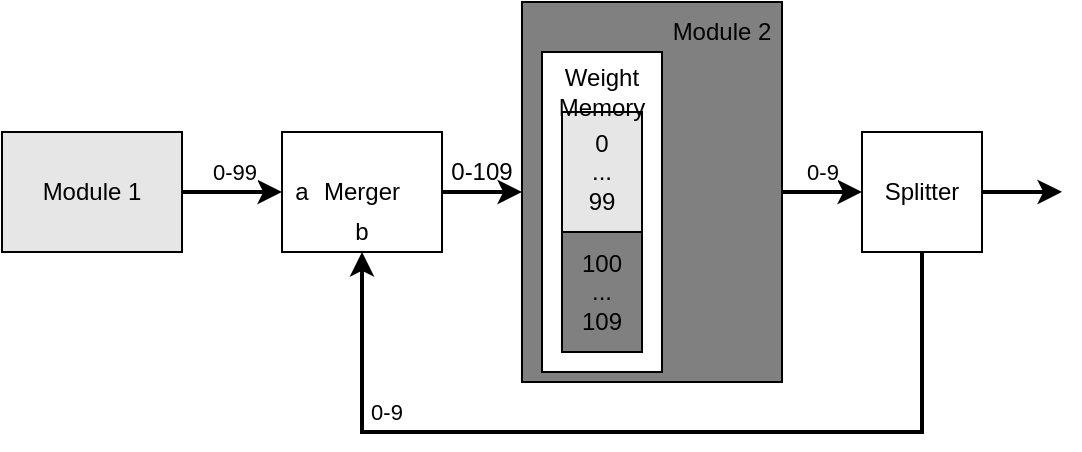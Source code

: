 <mxfile version="26.1.1">
  <diagram name="Page-1" id="9M76-wn4QfmOuXm2PRS8">
    <mxGraphModel dx="941" dy="528" grid="1" gridSize="10" guides="1" tooltips="1" connect="1" arrows="1" fold="1" page="1" pageScale="1" pageWidth="850" pageHeight="1100" math="0" shadow="0">
      <root>
        <mxCell id="0" />
        <mxCell id="1" parent="0" />
        <mxCell id="qSQEcoE8rJS64psuz6hz-24" style="edgeStyle=orthogonalEdgeStyle;rounded=0;orthogonalLoop=1;jettySize=auto;html=1;exitX=1;exitY=0.5;exitDx=0;exitDy=0;entryX=0;entryY=0.5;entryDx=0;entryDy=0;strokeWidth=2;" edge="1" parent="1" source="qSQEcoE8rJS64psuz6hz-2" target="qSQEcoE8rJS64psuz6hz-8">
          <mxGeometry relative="1" as="geometry" />
        </mxCell>
        <mxCell id="qSQEcoE8rJS64psuz6hz-25" value="0-9" style="edgeLabel;html=1;align=center;verticalAlign=middle;resizable=0;points=[];" vertex="1" connectable="0" parent="qSQEcoE8rJS64psuz6hz-24">
          <mxGeometry x="0.157" y="-1" relative="1" as="geometry">
            <mxPoint x="-3" y="-11" as="offset" />
          </mxGeometry>
        </mxCell>
        <mxCell id="qSQEcoE8rJS64psuz6hz-2" value="" style="rounded=0;whiteSpace=wrap;html=1;fillColor=#808080;" vertex="1" parent="1">
          <mxGeometry x="430" y="235" width="130" height="190" as="geometry" />
        </mxCell>
        <mxCell id="qSQEcoE8rJS64psuz6hz-16" value="" style="rounded=0;whiteSpace=wrap;html=1;" vertex="1" parent="1">
          <mxGeometry x="440" y="260" width="60" height="160" as="geometry" />
        </mxCell>
        <mxCell id="qSQEcoE8rJS64psuz6hz-5" style="edgeStyle=orthogonalEdgeStyle;rounded=0;orthogonalLoop=1;jettySize=auto;html=1;exitX=1;exitY=0.5;exitDx=0;exitDy=0;entryX=0;entryY=0.5;entryDx=0;entryDy=0;strokeWidth=2;" edge="1" parent="1" source="qSQEcoE8rJS64psuz6hz-1" target="qSQEcoE8rJS64psuz6hz-3">
          <mxGeometry relative="1" as="geometry" />
        </mxCell>
        <mxCell id="qSQEcoE8rJS64psuz6hz-6" value="0-99" style="edgeLabel;html=1;align=center;verticalAlign=middle;resizable=0;points=[];" vertex="1" connectable="0" parent="qSQEcoE8rJS64psuz6hz-5">
          <mxGeometry x="-0.077" y="-1" relative="1" as="geometry">
            <mxPoint x="3" y="-11" as="offset" />
          </mxGeometry>
        </mxCell>
        <mxCell id="qSQEcoE8rJS64psuz6hz-1" value="Module 1" style="rounded=0;whiteSpace=wrap;html=1;fillColor=#E6E6E6;" vertex="1" parent="1">
          <mxGeometry x="170" y="300" width="90" height="60" as="geometry" />
        </mxCell>
        <mxCell id="qSQEcoE8rJS64psuz6hz-19" style="edgeStyle=orthogonalEdgeStyle;rounded=0;orthogonalLoop=1;jettySize=auto;html=1;exitX=1;exitY=0.5;exitDx=0;exitDy=0;entryX=0;entryY=0.5;entryDx=0;entryDy=0;strokeWidth=2;" edge="1" parent="1" source="qSQEcoE8rJS64psuz6hz-3" target="qSQEcoE8rJS64psuz6hz-2">
          <mxGeometry relative="1" as="geometry" />
        </mxCell>
        <mxCell id="qSQEcoE8rJS64psuz6hz-3" value="Merger" style="rounded=0;whiteSpace=wrap;html=1;" vertex="1" parent="1">
          <mxGeometry x="310" y="300" width="80" height="60" as="geometry" />
        </mxCell>
        <mxCell id="qSQEcoE8rJS64psuz6hz-11" style="edgeStyle=orthogonalEdgeStyle;rounded=0;orthogonalLoop=1;jettySize=auto;html=1;exitX=0.5;exitY=1;exitDx=0;exitDy=0;entryX=0.5;entryY=1;entryDx=0;entryDy=0;strokeWidth=2;" edge="1" parent="1" source="qSQEcoE8rJS64psuz6hz-8" target="qSQEcoE8rJS64psuz6hz-3">
          <mxGeometry relative="1" as="geometry">
            <Array as="points">
              <mxPoint x="630" y="450" />
              <mxPoint x="350" y="450" />
            </Array>
          </mxGeometry>
        </mxCell>
        <mxCell id="qSQEcoE8rJS64psuz6hz-12" value="0-9" style="edgeLabel;html=1;align=center;verticalAlign=middle;resizable=0;points=[];" vertex="1" connectable="0" parent="qSQEcoE8rJS64psuz6hz-11">
          <mxGeometry x="0.36" y="3" relative="1" as="geometry">
            <mxPoint x="-45" y="-13" as="offset" />
          </mxGeometry>
        </mxCell>
        <mxCell id="qSQEcoE8rJS64psuz6hz-26" style="edgeStyle=orthogonalEdgeStyle;rounded=0;orthogonalLoop=1;jettySize=auto;html=1;exitX=1;exitY=0.5;exitDx=0;exitDy=0;strokeWidth=2;" edge="1" parent="1" source="qSQEcoE8rJS64psuz6hz-8">
          <mxGeometry relative="1" as="geometry">
            <mxPoint x="700" y="329.931" as="targetPoint" />
          </mxGeometry>
        </mxCell>
        <mxCell id="qSQEcoE8rJS64psuz6hz-8" value="Splitter" style="rounded=0;whiteSpace=wrap;html=1;" vertex="1" parent="1">
          <mxGeometry x="600" y="300" width="60" height="60" as="geometry" />
        </mxCell>
        <mxCell id="qSQEcoE8rJS64psuz6hz-14" value="&lt;div&gt;0&lt;/div&gt;&lt;div&gt;...&lt;/div&gt;&lt;div&gt;99&lt;/div&gt;" style="rounded=0;whiteSpace=wrap;html=1;fillColor=#E6E6E6;" vertex="1" parent="1">
          <mxGeometry x="450" y="290" width="40" height="60" as="geometry" />
        </mxCell>
        <mxCell id="qSQEcoE8rJS64psuz6hz-15" value="&lt;div&gt;100&lt;/div&gt;&lt;div&gt;...&lt;/div&gt;&lt;div&gt;109&lt;/div&gt;" style="rounded=0;whiteSpace=wrap;html=1;fillColor=#808080;" vertex="1" parent="1">
          <mxGeometry x="450" y="350" width="40" height="60" as="geometry" />
        </mxCell>
        <mxCell id="qSQEcoE8rJS64psuz6hz-18" value="&lt;div&gt;Weight&lt;/div&gt;&lt;div&gt;Memory&lt;/div&gt;" style="text;html=1;align=center;verticalAlign=middle;whiteSpace=wrap;rounded=0;" vertex="1" parent="1">
          <mxGeometry x="440" y="270" width="60" height="20" as="geometry" />
        </mxCell>
        <mxCell id="qSQEcoE8rJS64psuz6hz-22" value="0-109" style="text;html=1;align=center;verticalAlign=middle;whiteSpace=wrap;rounded=0;" vertex="1" parent="1">
          <mxGeometry x="380" y="305" width="60" height="30" as="geometry" />
        </mxCell>
        <mxCell id="qSQEcoE8rJS64psuz6hz-23" value="&lt;div&gt;Module 2&lt;/div&gt;" style="text;html=1;align=center;verticalAlign=middle;whiteSpace=wrap;rounded=0;" vertex="1" parent="1">
          <mxGeometry x="500" y="235" width="60" height="30" as="geometry" />
        </mxCell>
        <mxCell id="qSQEcoE8rJS64psuz6hz-27" value="b" style="text;html=1;align=center;verticalAlign=middle;whiteSpace=wrap;rounded=0;" vertex="1" parent="1">
          <mxGeometry x="340" y="340" width="20" height="20" as="geometry" />
        </mxCell>
        <mxCell id="qSQEcoE8rJS64psuz6hz-28" value="a" style="text;html=1;align=center;verticalAlign=middle;whiteSpace=wrap;rounded=0;" vertex="1" parent="1">
          <mxGeometry x="310" y="320" width="20" height="20" as="geometry" />
        </mxCell>
      </root>
    </mxGraphModel>
  </diagram>
</mxfile>
